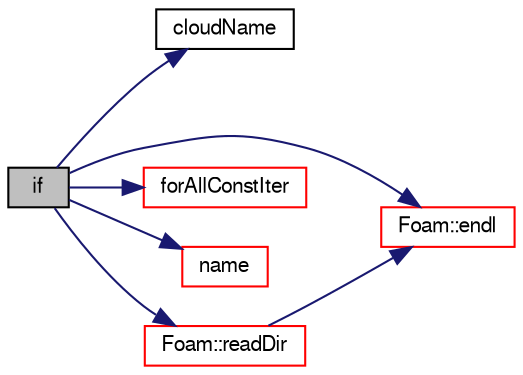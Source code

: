 digraph "if"
{
  bgcolor="transparent";
  edge [fontname="FreeSans",fontsize="10",labelfontname="FreeSans",labelfontsize="10"];
  node [fontname="FreeSans",fontsize="10",shape=record];
  rankdir="LR";
  Node0 [label="if",height=0.2,width=0.4,color="black", fillcolor="grey75", style="filled", fontcolor="black"];
  Node0 -> Node1 [color="midnightblue",fontsize="10",style="solid",fontname="FreeSans"];
  Node1 [label="cloudName",height=0.2,width=0.4,color="black",URL="$a38933.html#ab63504c243f7c2c08b67653dca54567e"];
  Node0 -> Node2 [color="midnightblue",fontsize="10",style="solid",fontname="FreeSans"];
  Node2 [label="Foam::endl",height=0.2,width=0.4,color="red",URL="$a21124.html#a2db8fe02a0d3909e9351bb4275b23ce4",tooltip="Add newline and flush stream. "];
  Node0 -> Node4 [color="midnightblue",fontsize="10",style="solid",fontname="FreeSans"];
  Node4 [label="forAllConstIter",height=0.2,width=0.4,color="red",URL="$a38141.html#ae21e2836509b0fa7f7cedf6493b11b09"];
  Node0 -> Node295 [color="midnightblue",fontsize="10",style="solid",fontname="FreeSans"];
  Node295 [label="name",height=0.2,width=0.4,color="red",URL="$a12539.html#a82e193fb66ae8aade6c98ed7ff994906",tooltip="Return a string representation of a Scalar. "];
  Node0 -> Node304 [color="midnightblue",fontsize="10",style="solid",fontname="FreeSans"];
  Node304 [label="Foam::readDir",height=0.2,width=0.4,color="red",URL="$a21124.html#aca2d5f76614fa6c285dbc8b7e87ac7c4",tooltip="Read a directory and return the entries as a string list. "];
  Node304 -> Node2 [color="midnightblue",fontsize="10",style="solid",fontname="FreeSans"];
}
